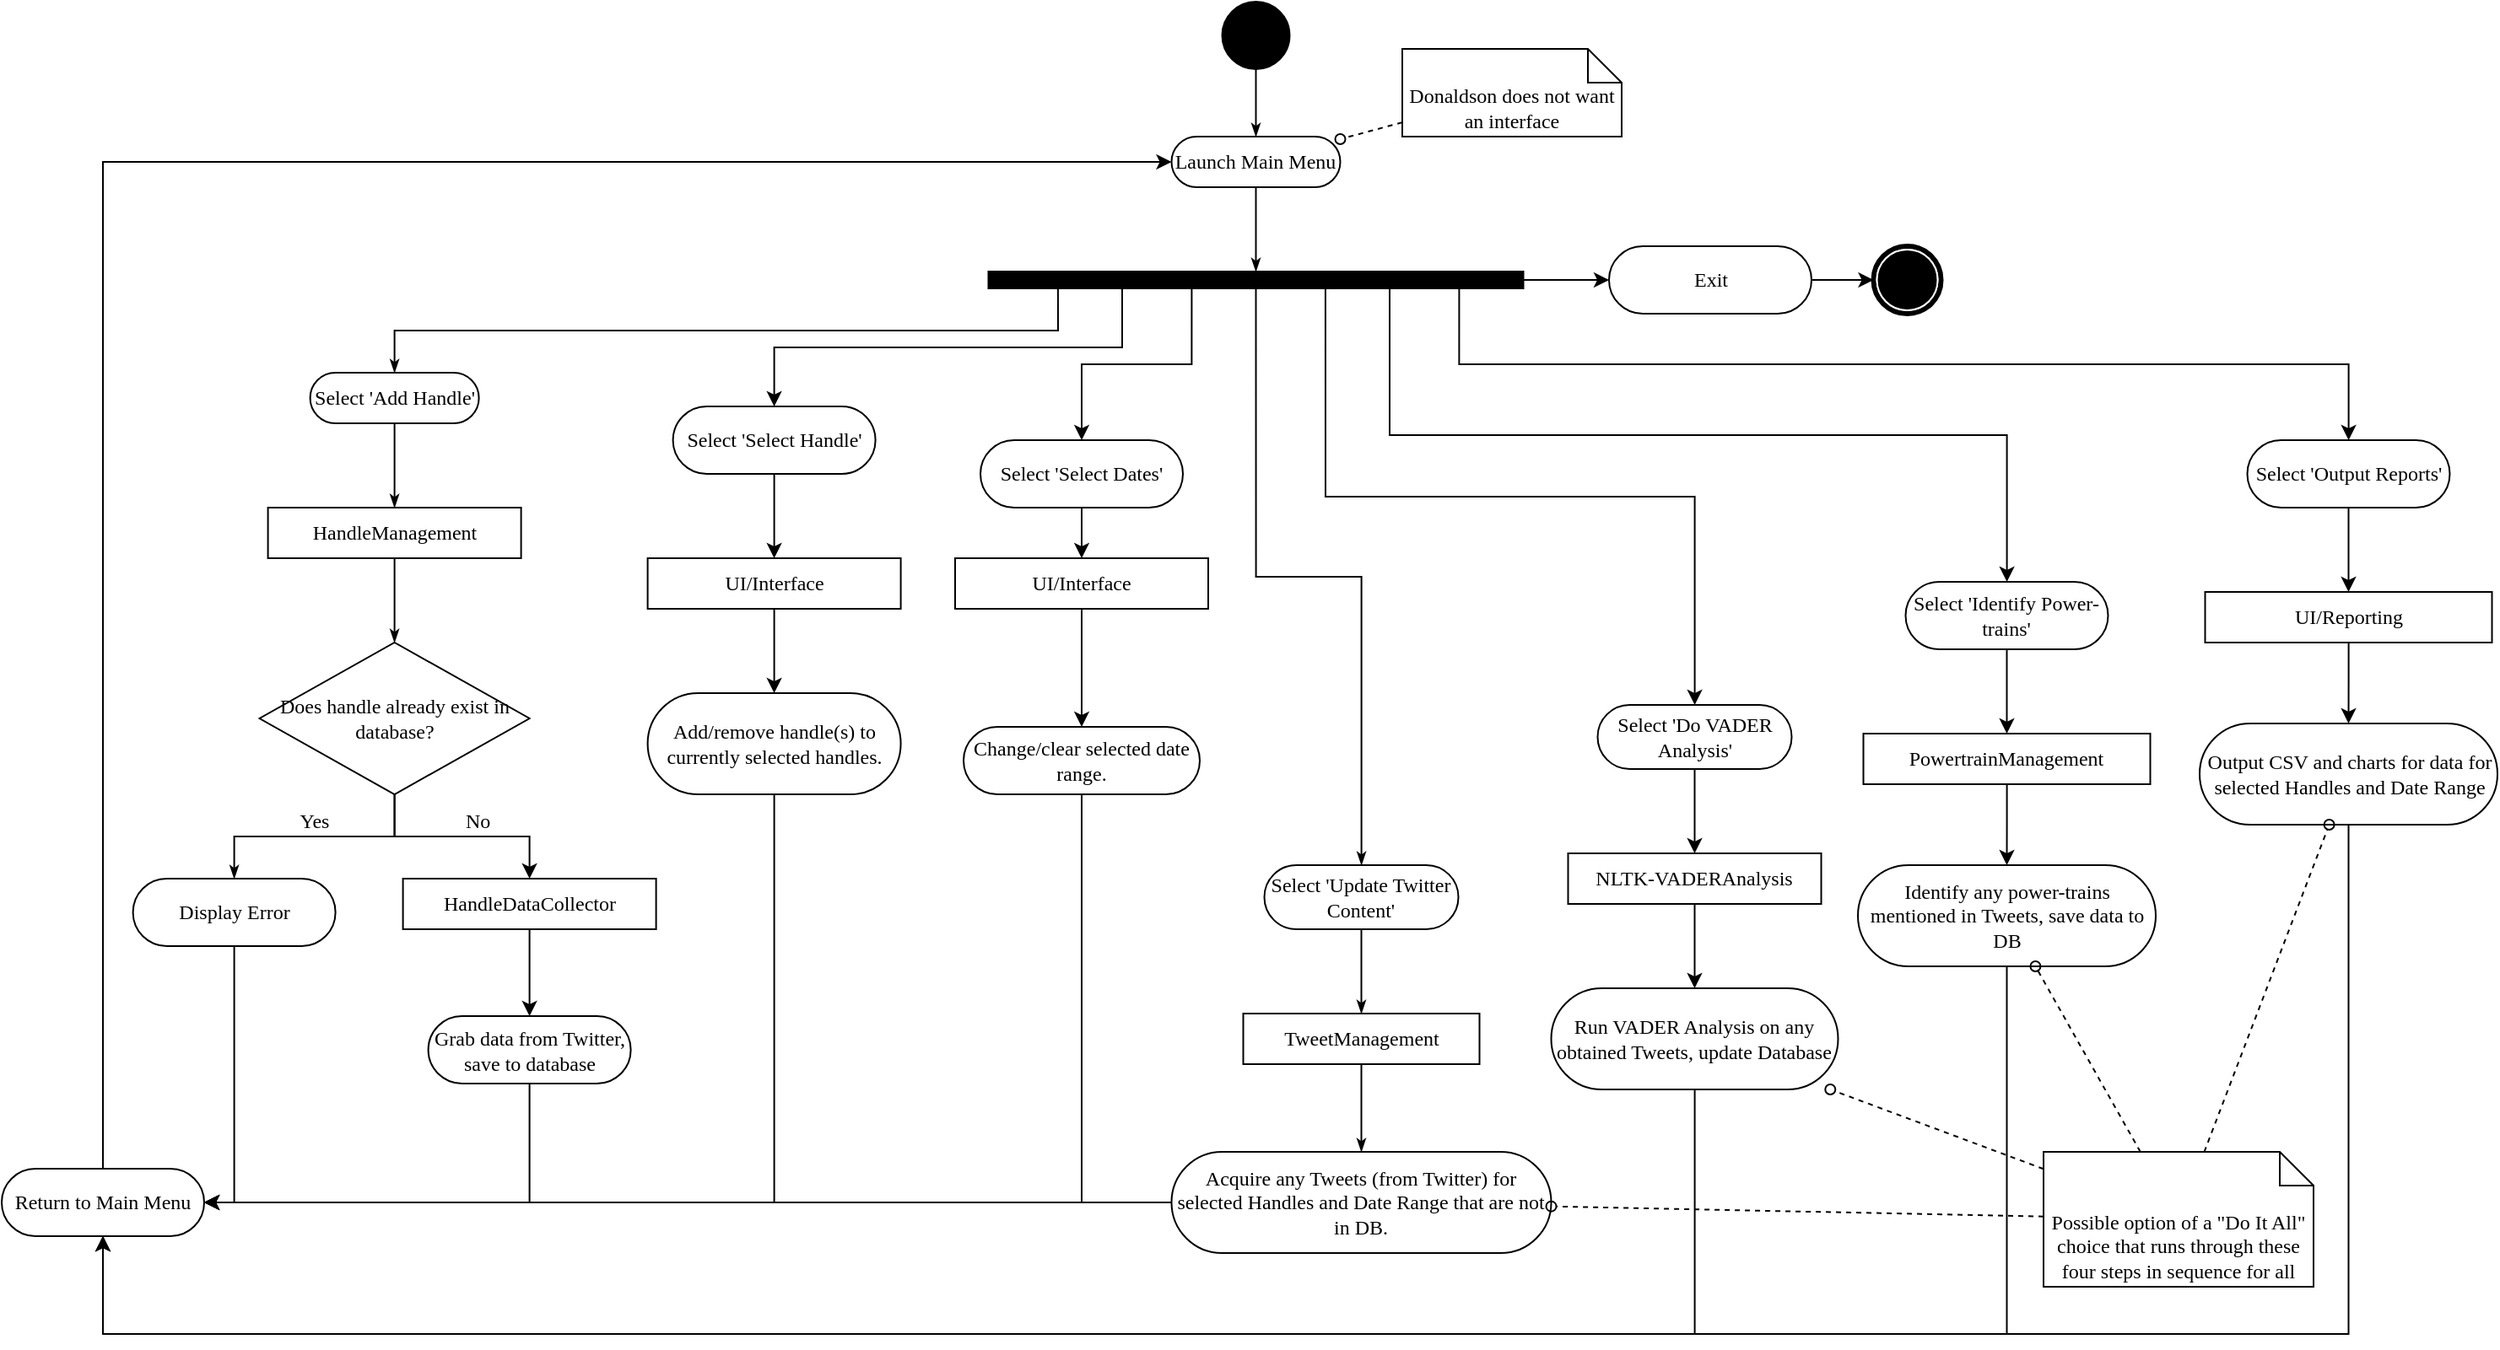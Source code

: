 <mxfile version="20.5.1" type="github">
  <diagram name="Page-1" id="e7e014a7-5840-1c2e-5031-d8a46d1fe8dd">
    <mxGraphModel dx="1673" dy="81" grid="1" gridSize="10" guides="1" tooltips="1" connect="1" arrows="1" fold="1" page="1" pageScale="1" pageWidth="1169" pageHeight="826" background="none" math="0" shadow="0">
      <root>
        <mxCell id="0" />
        <mxCell id="1" parent="0" />
        <mxCell id="K77NQn4tlEbst4PRUxcX-278" style="rounded=0;orthogonalLoop=1;jettySize=auto;html=1;fontFamily=Verdana;endArrow=oval;endFill=0;dashed=1;" edge="1" parent="1" source="K77NQn4tlEbst4PRUxcX-164" target="K77NQn4tlEbst4PRUxcX-174">
          <mxGeometry relative="1" as="geometry" />
        </mxCell>
        <mxCell id="K77NQn4tlEbst4PRUxcX-164" value="Donaldson does not want an interface" style="shape=note;whiteSpace=wrap;html=1;rounded=0;shadow=0;comic=0;labelBackgroundColor=none;strokeWidth=1;fontFamily=Verdana;fontSize=12;align=center;size=20;labelPosition=center;verticalLabelPosition=middle;verticalAlign=bottom;" vertex="1" parent="1">
          <mxGeometry x="970" y="988" width="130" height="52" as="geometry" />
        </mxCell>
        <mxCell id="K77NQn4tlEbst4PRUxcX-165" style="edgeStyle=orthogonalEdgeStyle;rounded=0;html=1;entryX=0.5;entryY=0;labelBackgroundColor=none;startArrow=none;startFill=0;startSize=5;endArrow=classicThin;endFill=1;endSize=5;jettySize=auto;orthogonalLoop=1;strokeWidth=1;fontFamily=Verdana;fontSize=12" edge="1" parent="1" source="K77NQn4tlEbst4PRUxcX-174" target="K77NQn4tlEbst4PRUxcX-200">
          <mxGeometry relative="1" as="geometry" />
        </mxCell>
        <mxCell id="K77NQn4tlEbst4PRUxcX-166" style="edgeStyle=orthogonalEdgeStyle;rounded=0;html=1;exitX=0.5;exitY=1;labelBackgroundColor=none;startArrow=none;startFill=0;startSize=5;endArrow=classicThin;endFill=1;endSize=5;jettySize=auto;orthogonalLoop=1;strokeWidth=1;fontFamily=Verdana;fontSize=12;exitDx=0;exitDy=0;exitPerimeter=0;" edge="1" parent="1" source="K77NQn4tlEbst4PRUxcX-200" target="K77NQn4tlEbst4PRUxcX-176">
          <mxGeometry relative="1" as="geometry" />
        </mxCell>
        <mxCell id="K77NQn4tlEbst4PRUxcX-167" style="edgeStyle=orthogonalEdgeStyle;rounded=0;html=1;exitX=0.13;exitY=1;entryX=0.5;entryY=0;labelBackgroundColor=none;startArrow=none;startFill=0;startSize=5;endArrow=classicThin;endFill=1;endSize=5;jettySize=auto;orthogonalLoop=1;strokeWidth=1;fontFamily=Verdana;fontSize=12;exitDx=0;exitDy=0;exitPerimeter=0;" edge="1" parent="1" source="K77NQn4tlEbst4PRUxcX-200" target="K77NQn4tlEbst4PRUxcX-216">
          <mxGeometry relative="1" as="geometry" />
        </mxCell>
        <mxCell id="K77NQn4tlEbst4PRUxcX-169" value="Yes" style="edgeStyle=orthogonalEdgeStyle;rounded=0;labelBackgroundColor=none;startArrow=none;startFill=0;startSize=5;endArrow=classicThin;endFill=1;endSize=5;jettySize=auto;orthogonalLoop=1;strokeWidth=1;fontFamily=Verdana;fontSize=12;html=1;verticalAlign=bottom;" edge="1" parent="1" source="K77NQn4tlEbst4PRUxcX-217" target="K77NQn4tlEbst4PRUxcX-228">
          <mxGeometry relative="1" as="geometry">
            <mxPoint x="60" y="430" as="targetPoint" />
          </mxGeometry>
        </mxCell>
        <mxCell id="K77NQn4tlEbst4PRUxcX-172" style="edgeStyle=orthogonalEdgeStyle;rounded=0;html=1;labelBackgroundColor=none;startArrow=none;startFill=0;startSize=5;endArrow=classicThin;endFill=1;endSize=5;jettySize=auto;orthogonalLoop=1;strokeWidth=1;fontFamily=Verdana;fontSize=12" edge="1" parent="1" source="K77NQn4tlEbst4PRUxcX-173" target="K77NQn4tlEbst4PRUxcX-174">
          <mxGeometry relative="1" as="geometry" />
        </mxCell>
        <mxCell id="K77NQn4tlEbst4PRUxcX-173" value="" style="ellipse;whiteSpace=wrap;html=1;rounded=0;shadow=0;comic=0;labelBackgroundColor=none;strokeWidth=1;fillColor=#000000;fontFamily=Verdana;fontSize=12;align=center;" vertex="1" parent="1">
          <mxGeometry x="863.25" y="960" width="40" height="40" as="geometry" />
        </mxCell>
        <mxCell id="K77NQn4tlEbst4PRUxcX-174" value="Launch Main Menu" style="rounded=1;whiteSpace=wrap;html=1;shadow=0;comic=0;labelBackgroundColor=none;strokeWidth=1;fontFamily=Verdana;fontSize=12;align=center;arcSize=50;" vertex="1" parent="1">
          <mxGeometry x="833.25" y="1040" width="100" height="30" as="geometry" />
        </mxCell>
        <mxCell id="K77NQn4tlEbst4PRUxcX-175" style="rounded=0;html=1;labelBackgroundColor=none;startArrow=none;startFill=0;startSize=5;endArrow=classicThin;endFill=1;endSize=5;jettySize=auto;orthogonalLoop=1;strokeWidth=1;fontFamily=Verdana;fontSize=12" edge="1" parent="1" source="K77NQn4tlEbst4PRUxcX-176" target="K77NQn4tlEbst4PRUxcX-180">
          <mxGeometry relative="1" as="geometry" />
        </mxCell>
        <mxCell id="K77NQn4tlEbst4PRUxcX-176" value="Select &#39;Update Twitter Content&#39;" style="rounded=1;whiteSpace=wrap;html=1;shadow=0;comic=0;labelBackgroundColor=none;strokeWidth=1;fontFamily=Verdana;fontSize=12;align=center;arcSize=50;" vertex="1" parent="1">
          <mxGeometry x="888.25" y="1472" width="115" height="38" as="geometry" />
        </mxCell>
        <mxCell id="K77NQn4tlEbst4PRUxcX-282" style="edgeStyle=orthogonalEdgeStyle;rounded=0;orthogonalLoop=1;jettySize=auto;html=1;fontFamily=Verdana;fontSize=12;endArrow=classic;endFill=1;" edge="1" parent="1" source="K77NQn4tlEbst4PRUxcX-178" target="K77NQn4tlEbst4PRUxcX-241">
          <mxGeometry relative="1" as="geometry" />
        </mxCell>
        <mxCell id="K77NQn4tlEbst4PRUxcX-178" value="Acquire any Tweets (from Twitter) for selected Handles and Date Range that are not in DB." style="rounded=1;whiteSpace=wrap;html=1;shadow=0;comic=0;labelBackgroundColor=none;strokeWidth=1;fontFamily=Verdana;fontSize=12;align=center;arcSize=50;" vertex="1" parent="1">
          <mxGeometry x="833.25" y="1642" width="225" height="60" as="geometry" />
        </mxCell>
        <mxCell id="K77NQn4tlEbst4PRUxcX-179" style="edgeStyle=orthogonalEdgeStyle;rounded=0;html=1;labelBackgroundColor=none;startArrow=none;startFill=0;startSize=5;endArrow=classicThin;endFill=1;endSize=5;jettySize=auto;orthogonalLoop=1;strokeWidth=1;fontFamily=Verdana;fontSize=12" edge="1" parent="1" source="K77NQn4tlEbst4PRUxcX-180" target="K77NQn4tlEbst4PRUxcX-178">
          <mxGeometry relative="1" as="geometry" />
        </mxCell>
        <mxCell id="K77NQn4tlEbst4PRUxcX-180" value="TweetManagement" style="rounded=0;whiteSpace=wrap;html=1;shadow=0;comic=0;labelBackgroundColor=none;strokeWidth=1;fontFamily=Verdana;fontSize=12;align=center;arcSize=50;" vertex="1" parent="1">
          <mxGeometry x="875.75" y="1560" width="140" height="30" as="geometry" />
        </mxCell>
        <mxCell id="K77NQn4tlEbst4PRUxcX-188" value="" style="shape=mxgraph.bpmn.shape;html=1;verticalLabelPosition=bottom;labelBackgroundColor=#ffffff;verticalAlign=top;perimeter=ellipsePerimeter;outline=end;symbol=terminate;rounded=0;shadow=0;comic=0;strokeWidth=1;fontFamily=Verdana;fontSize=12;align=center;" vertex="1" parent="1">
          <mxGeometry x="1249.25" y="1105" width="40" height="40" as="geometry" />
        </mxCell>
        <mxCell id="K77NQn4tlEbst4PRUxcX-227" style="edgeStyle=orthogonalEdgeStyle;rounded=0;orthogonalLoop=1;jettySize=auto;html=1;exitX=0.25;exitY=1;exitDx=0;exitDy=0;exitPerimeter=0;" edge="1" parent="1" source="K77NQn4tlEbst4PRUxcX-200" target="K77NQn4tlEbst4PRUxcX-225">
          <mxGeometry relative="1" as="geometry" />
        </mxCell>
        <mxCell id="K77NQn4tlEbst4PRUxcX-246" style="edgeStyle=orthogonalEdgeStyle;rounded=0;orthogonalLoop=1;jettySize=auto;html=1;exitX=0.38;exitY=1;exitDx=0;exitDy=0;exitPerimeter=0;fontFamily=Verdana;endArrow=classic;endFill=1;" edge="1" parent="1" source="K77NQn4tlEbst4PRUxcX-200" target="K77NQn4tlEbst4PRUxcX-245">
          <mxGeometry relative="1" as="geometry" />
        </mxCell>
        <mxCell id="K77NQn4tlEbst4PRUxcX-260" style="edgeStyle=orthogonalEdgeStyle;rounded=0;orthogonalLoop=1;jettySize=auto;html=1;exitX=0.63;exitY=1;exitDx=0;exitDy=0;exitPerimeter=0;fontFamily=Verdana;endArrow=classic;endFill=1;" edge="1" parent="1" source="K77NQn4tlEbst4PRUxcX-200" target="K77NQn4tlEbst4PRUxcX-259">
          <mxGeometry relative="1" as="geometry" />
        </mxCell>
        <mxCell id="K77NQn4tlEbst4PRUxcX-263" style="edgeStyle=orthogonalEdgeStyle;rounded=0;orthogonalLoop=1;jettySize=auto;html=1;exitX=0.75;exitY=1;exitDx=0;exitDy=0;exitPerimeter=0;fontFamily=Verdana;endArrow=classic;endFill=1;" edge="1" parent="1" source="K77NQn4tlEbst4PRUxcX-200" target="K77NQn4tlEbst4PRUxcX-264">
          <mxGeometry relative="1" as="geometry">
            <mxPoint x="820" y="252" as="targetPoint" />
          </mxGeometry>
        </mxCell>
        <mxCell id="K77NQn4tlEbst4PRUxcX-275" style="edgeStyle=orthogonalEdgeStyle;rounded=0;orthogonalLoop=1;jettySize=auto;html=1;exitX=0.88;exitY=1;exitDx=0;exitDy=0;exitPerimeter=0;fontFamily=Verdana;endArrow=classic;endFill=1;" edge="1" parent="1" source="K77NQn4tlEbst4PRUxcX-200" target="K77NQn4tlEbst4PRUxcX-274">
          <mxGeometry relative="1" as="geometry" />
        </mxCell>
        <mxCell id="K77NQn4tlEbst4PRUxcX-287" style="edgeStyle=orthogonalEdgeStyle;rounded=0;orthogonalLoop=1;jettySize=auto;html=1;exitX=1;exitY=0.5;exitDx=0;exitDy=0;exitPerimeter=0;fontFamily=Verdana;fontSize=12;endArrow=classic;endFill=1;" edge="1" parent="1" source="K77NQn4tlEbst4PRUxcX-200" target="K77NQn4tlEbst4PRUxcX-286">
          <mxGeometry relative="1" as="geometry" />
        </mxCell>
        <mxCell id="K77NQn4tlEbst4PRUxcX-200" value="" style="whiteSpace=wrap;html=1;rounded=0;shadow=0;comic=0;labelBackgroundColor=none;strokeWidth=1;fillColor=#000000;fontFamily=Verdana;fontSize=12;align=center;rotation=0;points=[[0,0,0,0,0],[0,0.3,0,0,0],[0,0.5,0,0,0],[0,0.7,0,0,0],[0,1,0,0,0],[0.13,0,0,0,0],[0.13,1,0,0,0],[0.25,0,0,0,0],[0.25,1,0,0,0],[0.38,0,0,0,0],[0.38,1,0,0,0],[0.5,0,0,0,0],[0.5,1,0,0,0],[0.63,0,0,0,0],[0.63,1,0,0,0],[0.75,0,0,0,0],[0.75,1,0,0,0],[0.88,0,0,0,0],[0.88,1,0,0,0],[1,0,0,0,0],[1,0.3,0,0,0],[1,0.5,0,0,0],[1,0.8,0,0,0],[1,1,0,0,0]];" vertex="1" parent="1">
          <mxGeometry x="724.75" y="1120" width="317" height="10" as="geometry" />
        </mxCell>
        <mxCell id="K77NQn4tlEbst4PRUxcX-233" style="edgeStyle=orthogonalEdgeStyle;rounded=0;orthogonalLoop=1;jettySize=auto;html=1;fontFamily=Verdana;endArrow=classic;endFill=1;" edge="1" parent="1" source="K77NQn4tlEbst4PRUxcX-206" target="K77NQn4tlEbst4PRUxcX-230">
          <mxGeometry relative="1" as="geometry" />
        </mxCell>
        <mxCell id="K77NQn4tlEbst4PRUxcX-206" value="HandleDataCollector" style="rounded=0;whiteSpace=wrap;html=1;shadow=0;comic=0;labelBackgroundColor=none;strokeWidth=1;fontFamily=Verdana;fontSize=12;align=center;arcSize=50;" vertex="1" parent="1">
          <mxGeometry x="377.8" y="1480" width="150" height="30" as="geometry" />
        </mxCell>
        <mxCell id="K77NQn4tlEbst4PRUxcX-215" style="edgeStyle=none;rounded=0;html=1;labelBackgroundColor=none;startArrow=none;startFill=0;startSize=5;endArrow=classicThin;endFill=1;endSize=5;jettySize=auto;orthogonalLoop=1;strokeWidth=1;fontFamily=Verdana;fontSize=12" edge="1" parent="1" source="K77NQn4tlEbst4PRUxcX-216" target="K77NQn4tlEbst4PRUxcX-219">
          <mxGeometry relative="1" as="geometry" />
        </mxCell>
        <mxCell id="K77NQn4tlEbst4PRUxcX-216" value="Select &#39;Add Handle&#39;" style="rounded=1;whiteSpace=wrap;html=1;shadow=0;comic=0;labelBackgroundColor=none;strokeWidth=1;fontFamily=Verdana;fontSize=12;align=center;arcSize=50;" vertex="1" parent="1">
          <mxGeometry x="322.8" y="1180" width="100" height="30" as="geometry" />
        </mxCell>
        <mxCell id="K77NQn4tlEbst4PRUxcX-231" value="No" style="edgeStyle=orthogonalEdgeStyle;rounded=0;orthogonalLoop=1;jettySize=auto;html=1;endArrow=classic;endFill=1;fontFamily=Verdana;verticalAlign=bottom;align=left;fontSize=12;" edge="1" parent="1" source="K77NQn4tlEbst4PRUxcX-217" target="K77NQn4tlEbst4PRUxcX-206">
          <mxGeometry relative="1" as="geometry" />
        </mxCell>
        <mxCell id="K77NQn4tlEbst4PRUxcX-217" value="Does handle already exist in database?" style="rhombus;shadow=0;fontFamily=Verdana;fontSize=12;fontColor=rgb(0, 0, 0);align=center;strokeColor=rgb(0, 0, 0);strokeWidth=1;fillColor=rgb(255, 255, 255);html=1;comic=0;whiteSpace=wrap;" vertex="1" parent="1">
          <mxGeometry x="292.8" y="1340" width="160" height="90" as="geometry" />
        </mxCell>
        <mxCell id="K77NQn4tlEbst4PRUxcX-218" style="edgeStyle=orthogonalEdgeStyle;rounded=0;html=1;labelBackgroundColor=none;startArrow=none;startFill=0;startSize=5;endArrow=classicThin;endFill=1;endSize=5;jettySize=auto;orthogonalLoop=1;strokeWidth=1;fontFamily=Verdana;fontSize=12" edge="1" parent="1" source="K77NQn4tlEbst4PRUxcX-219" target="K77NQn4tlEbst4PRUxcX-217">
          <mxGeometry relative="1" as="geometry" />
        </mxCell>
        <mxCell id="K77NQn4tlEbst4PRUxcX-219" value="&lt;div&gt;HandleManagement&lt;/div&gt;" style="rounded=0;whiteSpace=wrap;html=1;shadow=0;comic=0;labelBackgroundColor=none;strokeWidth=1;fontFamily=Verdana;fontSize=12;align=center;arcSize=50;" vertex="1" parent="1">
          <mxGeometry x="297.8" y="1260" width="150" height="30" as="geometry" />
        </mxCell>
        <mxCell id="K77NQn4tlEbst4PRUxcX-238" style="edgeStyle=orthogonalEdgeStyle;rounded=0;orthogonalLoop=1;jettySize=auto;html=1;fontFamily=Verdana;endArrow=classic;endFill=1;" edge="1" parent="1" source="K77NQn4tlEbst4PRUxcX-225" target="K77NQn4tlEbst4PRUxcX-237">
          <mxGeometry relative="1" as="geometry" />
        </mxCell>
        <mxCell id="K77NQn4tlEbst4PRUxcX-225" value="Select &#39;Select Handle&#39;" style="rounded=1;whiteSpace=wrap;html=1;shadow=0;comic=0;labelBackgroundColor=none;strokeWidth=1;fontFamily=Verdana;fontSize=12;align=center;arcSize=50;" vertex="1" parent="1">
          <mxGeometry x="537.8" y="1200" width="120" height="40" as="geometry" />
        </mxCell>
        <mxCell id="K77NQn4tlEbst4PRUxcX-243" style="edgeStyle=orthogonalEdgeStyle;rounded=0;orthogonalLoop=1;jettySize=auto;html=1;fontFamily=Verdana;endArrow=classic;endFill=1;" edge="1" parent="1" source="K77NQn4tlEbst4PRUxcX-228" target="K77NQn4tlEbst4PRUxcX-241">
          <mxGeometry relative="1" as="geometry">
            <Array as="points">
              <mxPoint x="278" y="1672" />
            </Array>
          </mxGeometry>
        </mxCell>
        <mxCell id="K77NQn4tlEbst4PRUxcX-228" value="Display Error" style="rounded=1;whiteSpace=wrap;html=1;shadow=0;comic=0;labelBackgroundColor=none;strokeWidth=1;fontFamily=Verdana;fontSize=12;align=center;arcSize=50;" vertex="1" parent="1">
          <mxGeometry x="217.8" y="1480" width="120" height="40" as="geometry" />
        </mxCell>
        <mxCell id="K77NQn4tlEbst4PRUxcX-234" style="edgeStyle=orthogonalEdgeStyle;rounded=0;orthogonalLoop=1;jettySize=auto;html=1;fontFamily=Verdana;endArrow=classic;endFill=1;" edge="1" parent="1" source="K77NQn4tlEbst4PRUxcX-230" target="K77NQn4tlEbst4PRUxcX-241">
          <mxGeometry relative="1" as="geometry">
            <mxPoint x="-300" y="30" as="targetPoint" />
            <Array as="points">
              <mxPoint x="453" y="1672" />
            </Array>
          </mxGeometry>
        </mxCell>
        <mxCell id="K77NQn4tlEbst4PRUxcX-230" value="Grab data from Twitter, save to database" style="rounded=1;whiteSpace=wrap;html=1;shadow=0;comic=0;labelBackgroundColor=none;strokeWidth=1;fontFamily=Verdana;fontSize=12;align=center;arcSize=50;" vertex="1" parent="1">
          <mxGeometry x="392.8" y="1561.5" width="120" height="40" as="geometry" />
        </mxCell>
        <mxCell id="K77NQn4tlEbst4PRUxcX-240" style="edgeStyle=orthogonalEdgeStyle;rounded=0;orthogonalLoop=1;jettySize=auto;html=1;fontFamily=Verdana;endArrow=classic;endFill=1;" edge="1" parent="1" source="K77NQn4tlEbst4PRUxcX-237" target="K77NQn4tlEbst4PRUxcX-239">
          <mxGeometry relative="1" as="geometry" />
        </mxCell>
        <mxCell id="K77NQn4tlEbst4PRUxcX-237" value="UI/Interface" style="rounded=0;whiteSpace=wrap;html=1;shadow=0;comic=0;labelBackgroundColor=none;strokeWidth=1;fontFamily=Verdana;fontSize=12;align=center;arcSize=50;" vertex="1" parent="1">
          <mxGeometry x="522.8" y="1290" width="150" height="30" as="geometry" />
        </mxCell>
        <mxCell id="K77NQn4tlEbst4PRUxcX-242" style="edgeStyle=orthogonalEdgeStyle;rounded=0;orthogonalLoop=1;jettySize=auto;html=1;fontFamily=Verdana;endArrow=classic;endFill=1;" edge="1" parent="1" source="K77NQn4tlEbst4PRUxcX-239" target="K77NQn4tlEbst4PRUxcX-241">
          <mxGeometry relative="1" as="geometry">
            <Array as="points">
              <mxPoint x="598" y="1672" />
            </Array>
          </mxGeometry>
        </mxCell>
        <mxCell id="K77NQn4tlEbst4PRUxcX-239" value="&lt;div&gt;Add/remove handle(s) to currently selected handles.&lt;/div&gt;" style="rounded=1;whiteSpace=wrap;html=1;shadow=0;comic=0;labelBackgroundColor=none;strokeWidth=1;fontFamily=Verdana;fontSize=12;align=center;arcSize=50;" vertex="1" parent="1">
          <mxGeometry x="522.8" y="1370" width="150" height="60" as="geometry" />
        </mxCell>
        <mxCell id="K77NQn4tlEbst4PRUxcX-244" style="edgeStyle=orthogonalEdgeStyle;rounded=0;orthogonalLoop=1;jettySize=auto;html=1;fontFamily=Verdana;endArrow=classic;endFill=1;" edge="1" parent="1" source="K77NQn4tlEbst4PRUxcX-241" target="K77NQn4tlEbst4PRUxcX-174">
          <mxGeometry relative="1" as="geometry">
            <Array as="points">
              <mxPoint x="200" y="1055" />
            </Array>
          </mxGeometry>
        </mxCell>
        <mxCell id="K77NQn4tlEbst4PRUxcX-241" value="Return to Main Menu" style="rounded=1;whiteSpace=wrap;html=1;shadow=0;comic=0;labelBackgroundColor=none;strokeWidth=1;fontFamily=Verdana;fontSize=12;align=center;arcSize=50;" vertex="1" parent="1">
          <mxGeometry x="140.0" y="1652" width="120" height="40" as="geometry" />
        </mxCell>
        <mxCell id="K77NQn4tlEbst4PRUxcX-291" style="edgeStyle=orthogonalEdgeStyle;rounded=0;orthogonalLoop=1;jettySize=auto;html=1;fontFamily=Verdana;fontSize=12;endArrow=classic;endFill=1;" edge="1" parent="1" source="K77NQn4tlEbst4PRUxcX-245" target="K77NQn4tlEbst4PRUxcX-290">
          <mxGeometry relative="1" as="geometry" />
        </mxCell>
        <mxCell id="K77NQn4tlEbst4PRUxcX-245" value="Select &#39;Select Dates&#39;" style="rounded=1;whiteSpace=wrap;html=1;shadow=0;comic=0;labelBackgroundColor=none;strokeWidth=1;fontFamily=Verdana;fontSize=12;align=center;arcSize=50;" vertex="1" parent="1">
          <mxGeometry x="720" y="1220" width="120" height="40" as="geometry" />
        </mxCell>
        <mxCell id="K77NQn4tlEbst4PRUxcX-283" style="edgeStyle=orthogonalEdgeStyle;rounded=0;orthogonalLoop=1;jettySize=auto;html=1;fontFamily=Verdana;fontSize=12;endArrow=classic;endFill=1;" edge="1" parent="1" source="K77NQn4tlEbst4PRUxcX-247" target="K77NQn4tlEbst4PRUxcX-241">
          <mxGeometry relative="1" as="geometry">
            <Array as="points">
              <mxPoint x="200" y="1750" />
            </Array>
          </mxGeometry>
        </mxCell>
        <mxCell id="K77NQn4tlEbst4PRUxcX-247" value="Run VADER Analysis on any obtained Tweets, update Database" style="rounded=1;whiteSpace=wrap;html=1;shadow=0;comic=0;labelBackgroundColor=none;strokeWidth=1;fontFamily=Verdana;fontSize=12;align=center;arcSize=50;" vertex="1" parent="1">
          <mxGeometry x="1058.25" y="1545" width="170" height="60" as="geometry" />
        </mxCell>
        <mxCell id="K77NQn4tlEbst4PRUxcX-284" style="edgeStyle=orthogonalEdgeStyle;rounded=0;orthogonalLoop=1;jettySize=auto;html=1;fontFamily=Verdana;fontSize=12;endArrow=classic;endFill=1;" edge="1" parent="1" source="K77NQn4tlEbst4PRUxcX-249" target="K77NQn4tlEbst4PRUxcX-241">
          <mxGeometry relative="1" as="geometry">
            <Array as="points">
              <mxPoint x="1328" y="1750" />
              <mxPoint x="200" y="1750" />
            </Array>
          </mxGeometry>
        </mxCell>
        <mxCell id="K77NQn4tlEbst4PRUxcX-249" value="Identify any power-trains mentioned in Tweets, save data to DB" style="rounded=1;whiteSpace=wrap;html=1;shadow=0;comic=0;labelBackgroundColor=none;strokeWidth=1;fontFamily=Verdana;fontSize=12;align=center;arcSize=50;" vertex="1" parent="1">
          <mxGeometry x="1240" y="1472" width="176.5" height="60" as="geometry" />
        </mxCell>
        <mxCell id="K77NQn4tlEbst4PRUxcX-252" style="edgeStyle=orthogonalEdgeStyle;rounded=0;orthogonalLoop=1;jettySize=auto;html=1;fontFamily=Verdana;endArrow=classic;endFill=1;" edge="1" parent="1" source="K77NQn4tlEbst4PRUxcX-250" target="K77NQn4tlEbst4PRUxcX-247">
          <mxGeometry relative="1" as="geometry" />
        </mxCell>
        <mxCell id="K77NQn4tlEbst4PRUxcX-250" value="&lt;div&gt;NLTK-VADERAnalysis&lt;/div&gt;" style="rounded=0;whiteSpace=wrap;html=1;shadow=0;comic=0;labelBackgroundColor=none;strokeWidth=1;fontFamily=Verdana;fontSize=12;align=center;arcSize=50;" vertex="1" parent="1">
          <mxGeometry x="1068.25" y="1465" width="150" height="30" as="geometry" />
        </mxCell>
        <mxCell id="K77NQn4tlEbst4PRUxcX-266" style="edgeStyle=orthogonalEdgeStyle;rounded=0;orthogonalLoop=1;jettySize=auto;html=1;fontFamily=Verdana;endArrow=classic;endFill=1;" edge="1" parent="1" source="K77NQn4tlEbst4PRUxcX-254" target="K77NQn4tlEbst4PRUxcX-249">
          <mxGeometry relative="1" as="geometry" />
        </mxCell>
        <mxCell id="K77NQn4tlEbst4PRUxcX-254" value="PowertrainManagement" style="rounded=0;whiteSpace=wrap;html=1;shadow=0;comic=0;labelBackgroundColor=none;strokeWidth=1;fontFamily=Verdana;fontSize=12;align=center;arcSize=50;" vertex="1" parent="1">
          <mxGeometry x="1243.25" y="1394" width="170" height="30" as="geometry" />
        </mxCell>
        <mxCell id="K77NQn4tlEbst4PRUxcX-261" style="edgeStyle=orthogonalEdgeStyle;rounded=0;orthogonalLoop=1;jettySize=auto;html=1;fontFamily=Verdana;endArrow=classic;endFill=1;" edge="1" parent="1" source="K77NQn4tlEbst4PRUxcX-259" target="K77NQn4tlEbst4PRUxcX-250">
          <mxGeometry relative="1" as="geometry" />
        </mxCell>
        <mxCell id="K77NQn4tlEbst4PRUxcX-259" value="Select &#39;Do VADER Analysis&#39;" style="rounded=1;whiteSpace=wrap;html=1;shadow=0;comic=0;labelBackgroundColor=none;strokeWidth=1;fontFamily=Verdana;fontSize=12;align=center;arcSize=50;" vertex="1" parent="1">
          <mxGeometry x="1085.75" y="1377" width="115" height="38" as="geometry" />
        </mxCell>
        <mxCell id="K77NQn4tlEbst4PRUxcX-265" style="edgeStyle=orthogonalEdgeStyle;rounded=0;orthogonalLoop=1;jettySize=auto;html=1;fontFamily=Verdana;endArrow=classic;endFill=1;" edge="1" parent="1" source="K77NQn4tlEbst4PRUxcX-264" target="K77NQn4tlEbst4PRUxcX-254">
          <mxGeometry relative="1" as="geometry" />
        </mxCell>
        <mxCell id="K77NQn4tlEbst4PRUxcX-264" value="Select &#39;Identify Power-trains&#39;" style="rounded=1;whiteSpace=wrap;html=1;shadow=0;comic=0;labelBackgroundColor=none;strokeWidth=1;fontFamily=Verdana;fontSize=12;align=center;arcSize=50;fillColor=default;" vertex="1" parent="1">
          <mxGeometry x="1268.25" y="1304" width="120" height="40" as="geometry" />
        </mxCell>
        <mxCell id="K77NQn4tlEbst4PRUxcX-285" style="edgeStyle=orthogonalEdgeStyle;rounded=0;orthogonalLoop=1;jettySize=auto;html=1;fontFamily=Verdana;fontSize=12;endArrow=classic;endFill=1;" edge="1" parent="1" source="K77NQn4tlEbst4PRUxcX-270" target="K77NQn4tlEbst4PRUxcX-241">
          <mxGeometry relative="1" as="geometry">
            <Array as="points">
              <mxPoint x="1531" y="1750" />
              <mxPoint x="200" y="1750" />
            </Array>
          </mxGeometry>
        </mxCell>
        <mxCell id="K77NQn4tlEbst4PRUxcX-270" value="Output CSV and charts for data for selected Handles and Date Range" style="rounded=1;whiteSpace=wrap;html=1;shadow=0;comic=0;labelBackgroundColor=none;strokeWidth=1;fontFamily=Verdana;fontSize=12;align=center;arcSize=50;" vertex="1" parent="1">
          <mxGeometry x="1442.5" y="1388" width="176.5" height="60" as="geometry" />
        </mxCell>
        <mxCell id="K77NQn4tlEbst4PRUxcX-271" style="edgeStyle=orthogonalEdgeStyle;rounded=0;orthogonalLoop=1;jettySize=auto;html=1;fontFamily=Verdana;endArrow=classic;endFill=1;" edge="1" parent="1" source="K77NQn4tlEbst4PRUxcX-272" target="K77NQn4tlEbst4PRUxcX-270">
          <mxGeometry relative="1" as="geometry" />
        </mxCell>
        <mxCell id="K77NQn4tlEbst4PRUxcX-272" value="UI/Reporting" style="rounded=0;whiteSpace=wrap;html=1;shadow=0;comic=0;labelBackgroundColor=none;strokeWidth=1;fontFamily=Verdana;fontSize=12;align=center;arcSize=50;" vertex="1" parent="1">
          <mxGeometry x="1445.75" y="1310" width="170" height="30" as="geometry" />
        </mxCell>
        <mxCell id="K77NQn4tlEbst4PRUxcX-273" style="edgeStyle=orthogonalEdgeStyle;rounded=0;orthogonalLoop=1;jettySize=auto;html=1;fontFamily=Verdana;endArrow=classic;endFill=1;" edge="1" parent="1" source="K77NQn4tlEbst4PRUxcX-274" target="K77NQn4tlEbst4PRUxcX-272">
          <mxGeometry relative="1" as="geometry" />
        </mxCell>
        <mxCell id="K77NQn4tlEbst4PRUxcX-274" value="Select &#39;Output Reports&#39;" style="rounded=1;whiteSpace=wrap;html=1;shadow=0;comic=0;labelBackgroundColor=none;strokeWidth=1;fontFamily=Verdana;fontSize=12;align=center;arcSize=50;fillColor=default;" vertex="1" parent="1">
          <mxGeometry x="1470.75" y="1220" width="120" height="40" as="geometry" />
        </mxCell>
        <mxCell id="K77NQn4tlEbst4PRUxcX-288" style="edgeStyle=orthogonalEdgeStyle;rounded=0;orthogonalLoop=1;jettySize=auto;html=1;fontFamily=Verdana;fontSize=12;endArrow=classic;endFill=1;entryX=0;entryY=0.5;entryDx=0;entryDy=0;" edge="1" parent="1" source="K77NQn4tlEbst4PRUxcX-286" target="K77NQn4tlEbst4PRUxcX-188">
          <mxGeometry relative="1" as="geometry">
            <mxPoint x="1310" y="1130" as="targetPoint" />
          </mxGeometry>
        </mxCell>
        <mxCell id="K77NQn4tlEbst4PRUxcX-286" value="Exit" style="rounded=1;whiteSpace=wrap;html=1;shadow=0;comic=0;labelBackgroundColor=none;strokeWidth=1;fontFamily=Verdana;fontSize=12;align=center;arcSize=50;" vertex="1" parent="1">
          <mxGeometry x="1092.5" y="1105" width="120" height="40" as="geometry" />
        </mxCell>
        <mxCell id="K77NQn4tlEbst4PRUxcX-293" style="edgeStyle=orthogonalEdgeStyle;rounded=0;orthogonalLoop=1;jettySize=auto;html=1;fontFamily=Verdana;fontSize=12;endArrow=classic;endFill=1;" edge="1" parent="1" source="K77NQn4tlEbst4PRUxcX-289" target="K77NQn4tlEbst4PRUxcX-241">
          <mxGeometry relative="1" as="geometry">
            <Array as="points">
              <mxPoint x="780" y="1672" />
            </Array>
          </mxGeometry>
        </mxCell>
        <mxCell id="K77NQn4tlEbst4PRUxcX-289" value="Change/clear selected date range." style="rounded=1;whiteSpace=wrap;html=1;shadow=0;comic=0;labelBackgroundColor=none;strokeWidth=1;fontFamily=Verdana;fontSize=12;align=center;arcSize=50;" vertex="1" parent="1">
          <mxGeometry x="710" y="1390" width="140" height="40" as="geometry" />
        </mxCell>
        <mxCell id="K77NQn4tlEbst4PRUxcX-292" style="edgeStyle=orthogonalEdgeStyle;rounded=0;orthogonalLoop=1;jettySize=auto;html=1;fontFamily=Verdana;fontSize=12;endArrow=classic;endFill=1;" edge="1" parent="1" source="K77NQn4tlEbst4PRUxcX-290" target="K77NQn4tlEbst4PRUxcX-289">
          <mxGeometry relative="1" as="geometry" />
        </mxCell>
        <mxCell id="K77NQn4tlEbst4PRUxcX-290" value="UI/Interface" style="rounded=0;whiteSpace=wrap;html=1;shadow=0;comic=0;labelBackgroundColor=none;strokeWidth=1;fontFamily=Verdana;fontSize=12;align=center;arcSize=50;" vertex="1" parent="1">
          <mxGeometry x="705" y="1290" width="150" height="30" as="geometry" />
        </mxCell>
        <mxCell id="K77NQn4tlEbst4PRUxcX-295" style="rounded=0;orthogonalLoop=1;jettySize=auto;html=1;fontFamily=Verdana;fontSize=12;endArrow=oval;endFill=0;dashed=1;" edge="1" parent="1" source="K77NQn4tlEbst4PRUxcX-294" target="K77NQn4tlEbst4PRUxcX-270">
          <mxGeometry relative="1" as="geometry" />
        </mxCell>
        <mxCell id="K77NQn4tlEbst4PRUxcX-296" style="edgeStyle=none;rounded=0;orthogonalLoop=1;jettySize=auto;html=1;dashed=1;fontFamily=Verdana;fontSize=12;endArrow=oval;endFill=0;" edge="1" parent="1" source="K77NQn4tlEbst4PRUxcX-294" target="K77NQn4tlEbst4PRUxcX-249">
          <mxGeometry relative="1" as="geometry" />
        </mxCell>
        <mxCell id="K77NQn4tlEbst4PRUxcX-297" style="edgeStyle=none;rounded=0;orthogonalLoop=1;jettySize=auto;html=1;dashed=1;fontFamily=Verdana;fontSize=12;endArrow=oval;endFill=0;" edge="1" parent="1" source="K77NQn4tlEbst4PRUxcX-294" target="K77NQn4tlEbst4PRUxcX-247">
          <mxGeometry relative="1" as="geometry" />
        </mxCell>
        <mxCell id="K77NQn4tlEbst4PRUxcX-298" style="edgeStyle=none;rounded=0;orthogonalLoop=1;jettySize=auto;html=1;dashed=1;fontFamily=Verdana;fontSize=12;endArrow=oval;endFill=0;" edge="1" parent="1" source="K77NQn4tlEbst4PRUxcX-294" target="K77NQn4tlEbst4PRUxcX-178">
          <mxGeometry relative="1" as="geometry" />
        </mxCell>
        <mxCell id="K77NQn4tlEbst4PRUxcX-294" value="&lt;div&gt;Possible option of a &quot;Do It All&quot; choice that runs through these four steps in sequence for all &lt;br&gt;&lt;/div&gt;" style="shape=note;whiteSpace=wrap;html=1;rounded=0;shadow=0;comic=0;labelBackgroundColor=none;strokeWidth=1;fontFamily=Verdana;fontSize=12;align=center;size=20;labelPosition=center;verticalLabelPosition=middle;verticalAlign=bottom;" vertex="1" parent="1">
          <mxGeometry x="1350" y="1642" width="160" height="80" as="geometry" />
        </mxCell>
      </root>
    </mxGraphModel>
  </diagram>
</mxfile>
